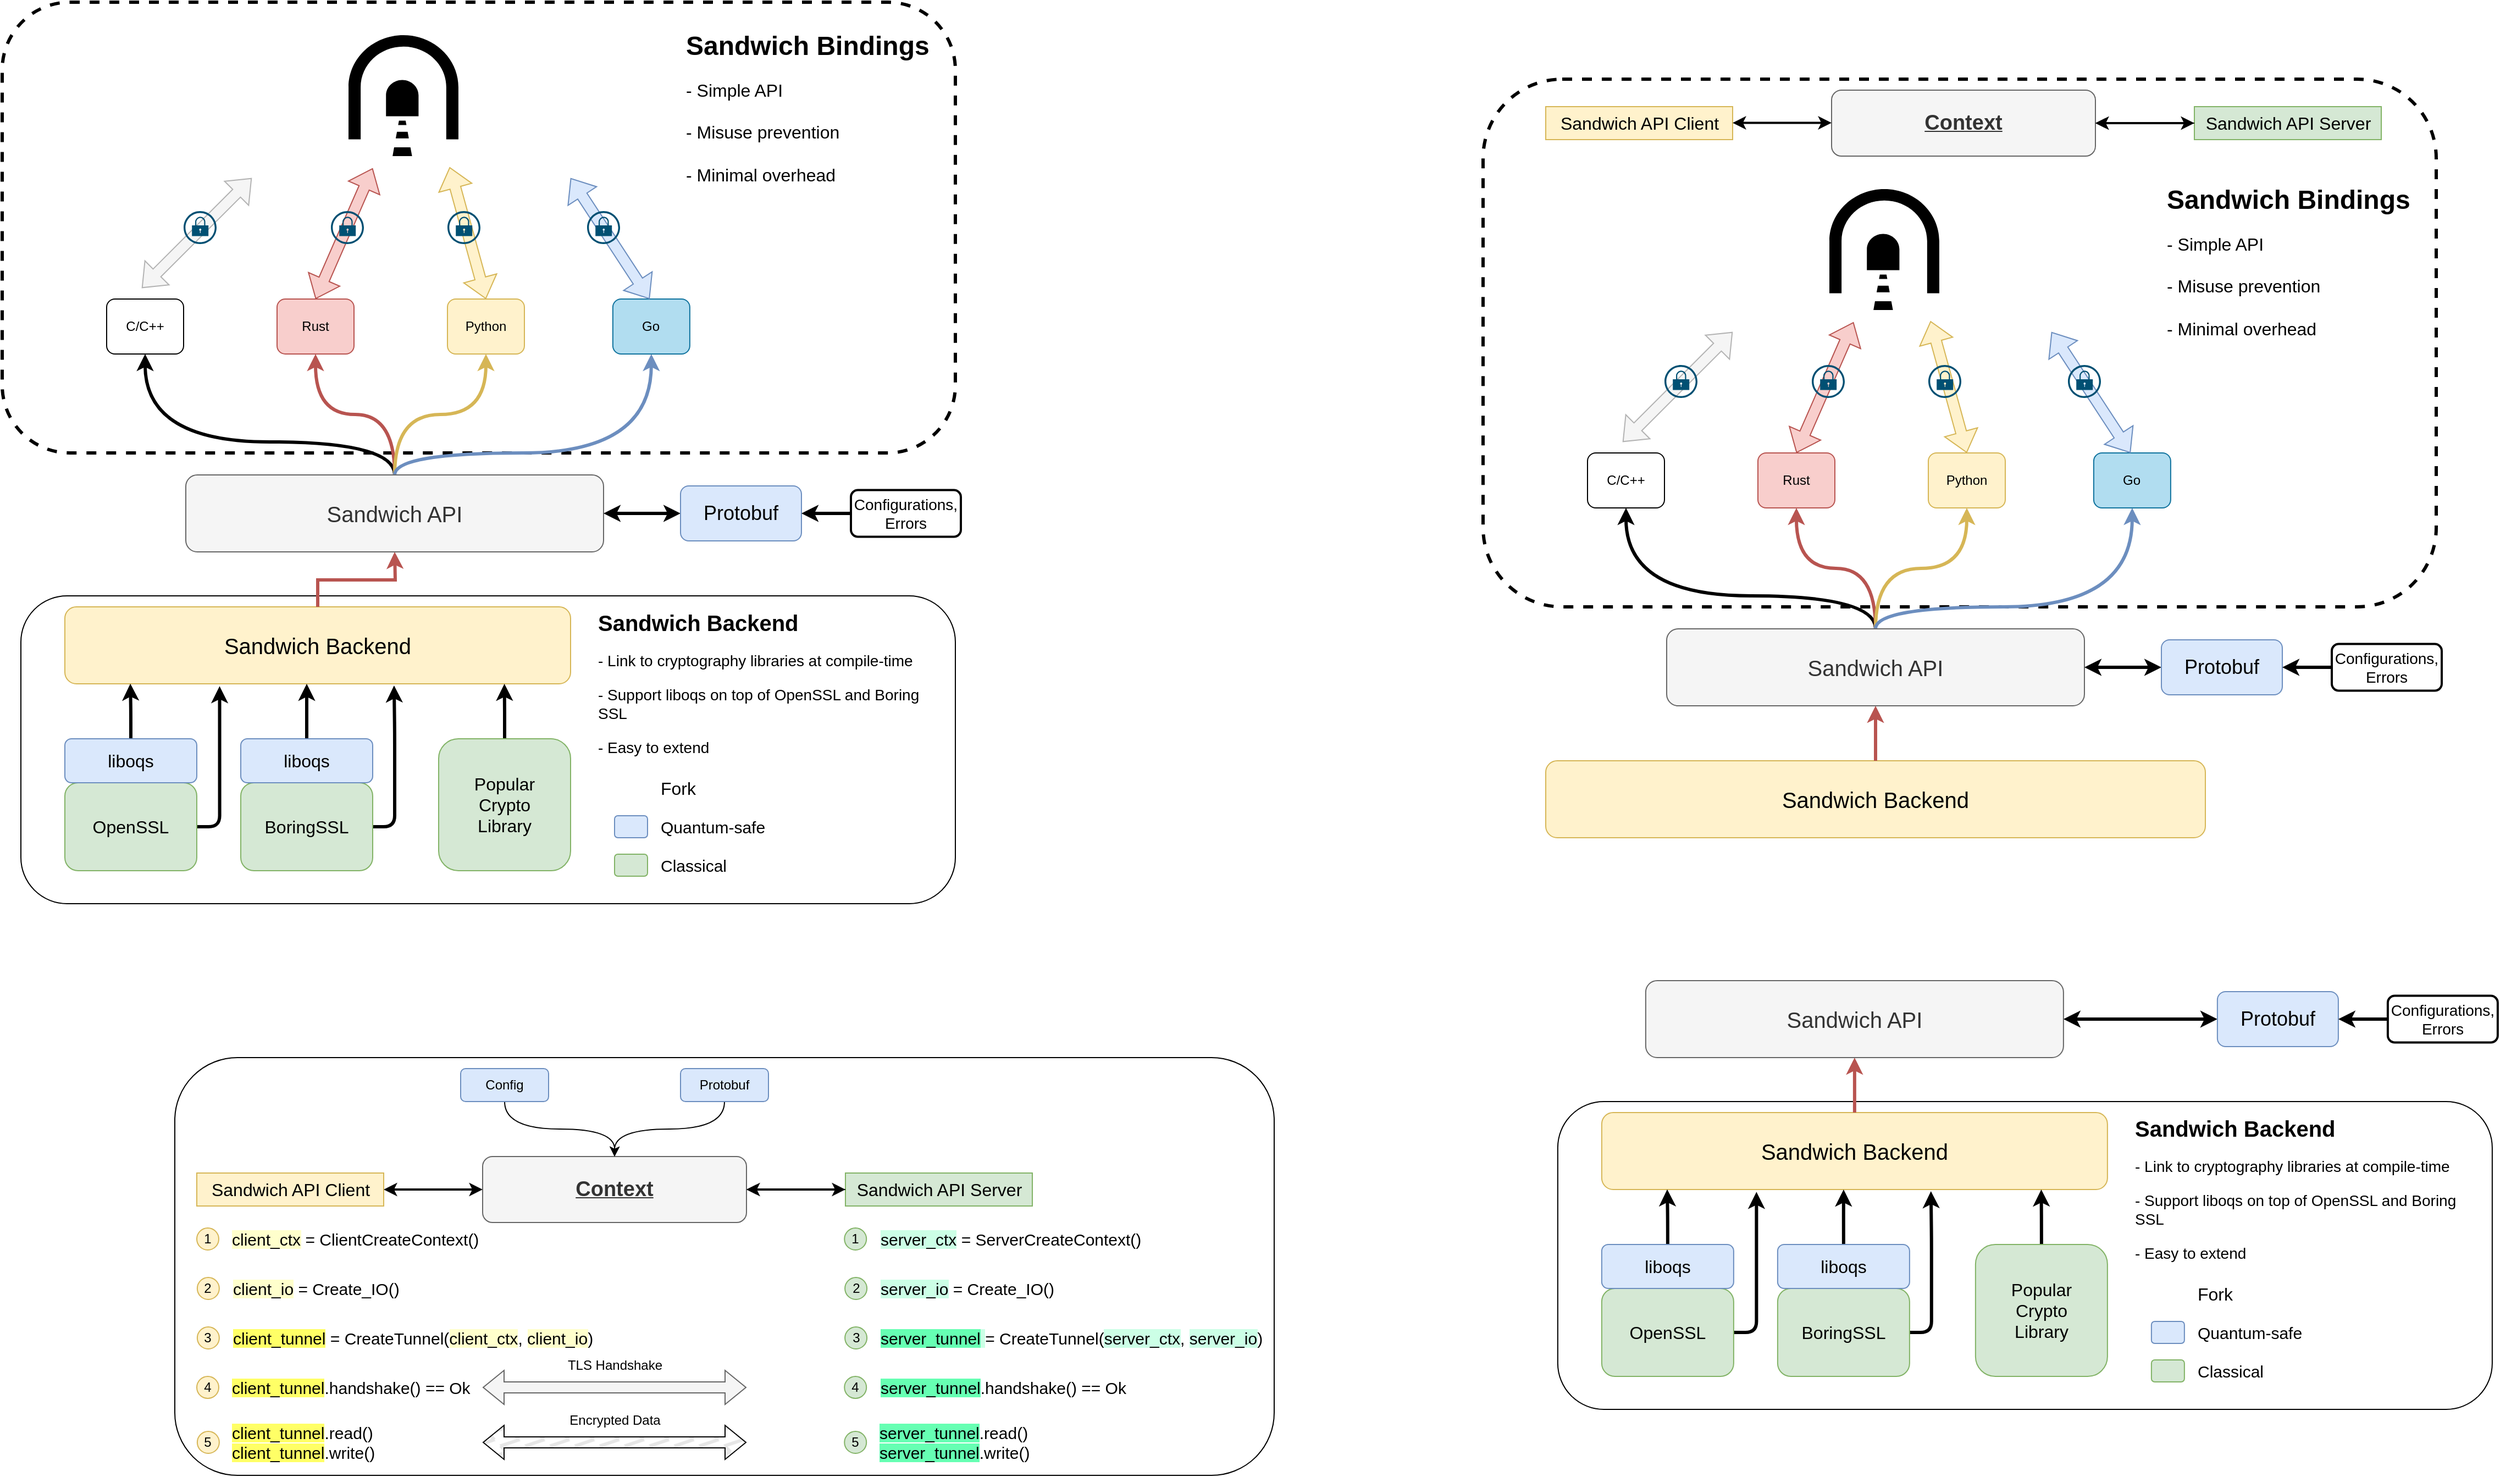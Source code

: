 <mxfile version="21.3.6" type="device">
  <diagram name="Page-1" id="n45QcRojhPRXy0iCmiYu">
    <mxGraphModel dx="4980" dy="963" grid="1" gridSize="10" guides="1" tooltips="1" connect="1" arrows="1" fold="1" page="1" pageScale="1" pageWidth="850" pageHeight="1100" math="0" shadow="0">
      <root>
        <mxCell id="0" />
        <mxCell id="1" parent="0" />
        <mxCell id="1p89FsET-06WNM746-bl-79" value="" style="rounded=1;whiteSpace=wrap;html=1;dashed=1;strokeWidth=3;" parent="1" vertex="1">
          <mxGeometry x="60" y="1340" width="867" height="410" as="geometry" />
        </mxCell>
        <mxCell id="fhtuD4kwQFTjDVVHcO_Z-43" value="" style="rounded=1;whiteSpace=wrap;html=1;" parent="1" vertex="1">
          <mxGeometry x="217" y="2300" width="1000" height="380" as="geometry" />
        </mxCell>
        <mxCell id="fhtuD4kwQFTjDVVHcO_Z-1" value="&lt;font style=&quot;font-size: 15px;&quot;&gt;&lt;font style=&quot;font-size: 15px;&quot;&gt;&lt;font style=&quot;font-size: 16px;&quot;&gt;Sandwich API Client&lt;/font&gt;&lt;/font&gt;&lt;/font&gt;" style="text;html=1;align=center;verticalAlign=middle;resizable=0;points=[];autosize=1;strokeColor=#d6b656;fillColor=#fff2cc;" parent="1" vertex="1">
          <mxGeometry x="237" y="2405" width="170" height="30" as="geometry" />
        </mxCell>
        <mxCell id="fhtuD4kwQFTjDVVHcO_Z-2" value="&lt;b&gt;&lt;font style=&quot;font-size: 13px;&quot;&gt;&lt;font style=&quot;font-size: 14px;&quot;&gt;&lt;font style=&quot;font-size: 15px;&quot;&gt;&lt;font style=&quot;font-size: 16px;&quot;&gt;&lt;font style=&quot;font-size: 17px;&quot;&gt;&lt;font style=&quot;font-size: 18px;&quot;&gt;&lt;font style=&quot;font-size: 19px;&quot;&gt;&lt;u&gt;Context&lt;/u&gt;&lt;/font&gt;&lt;/font&gt;&lt;/font&gt;&lt;/font&gt;&lt;/font&gt;&lt;/font&gt;&lt;/font&gt;&lt;/b&gt;" style="rounded=1;whiteSpace=wrap;html=1;fillColor=#f5f5f5;strokeColor=#666666;fontColor=#333333;" parent="1" vertex="1">
          <mxGeometry x="497" y="2390" width="240" height="60" as="geometry" />
        </mxCell>
        <mxCell id="fhtuD4kwQFTjDVVHcO_Z-3" value="" style="edgeStyle=orthogonalEdgeStyle;rounded=0;orthogonalLoop=1;jettySize=auto;html=1;startArrow=classic;startFill=1;strokeWidth=2;" parent="1" source="fhtuD4kwQFTjDVVHcO_Z-1" target="fhtuD4kwQFTjDVVHcO_Z-2" edge="1">
          <mxGeometry relative="1" as="geometry">
            <Array as="points">
              <mxPoint x="387" y="2420" />
              <mxPoint x="387" y="2420" />
            </Array>
          </mxGeometry>
        </mxCell>
        <mxCell id="fhtuD4kwQFTjDVVHcO_Z-4" value="&lt;font style=&quot;font-size: 15px;&quot;&gt;&lt;font style=&quot;font-size: 15px;&quot;&gt;&lt;font style=&quot;font-size: 16px;&quot;&gt;Sandwich API Server&lt;/font&gt;&lt;/font&gt;&lt;/font&gt;" style="text;html=1;align=center;verticalAlign=middle;resizable=0;points=[];autosize=1;strokeColor=#82b366;fillColor=#d5e8d4;" parent="1" vertex="1">
          <mxGeometry x="827" y="2405" width="170" height="30" as="geometry" />
        </mxCell>
        <mxCell id="fhtuD4kwQFTjDVVHcO_Z-5" value="" style="edgeStyle=orthogonalEdgeStyle;rounded=0;orthogonalLoop=1;jettySize=auto;html=1;startArrow=classic;startFill=1;strokeWidth=2;" parent="1" source="fhtuD4kwQFTjDVVHcO_Z-2" target="fhtuD4kwQFTjDVVHcO_Z-4" edge="1">
          <mxGeometry relative="1" as="geometry" />
        </mxCell>
        <mxCell id="fhtuD4kwQFTjDVVHcO_Z-6" value="" style="edgeStyle=orthogonalEdgeStyle;rounded=0;orthogonalLoop=1;jettySize=auto;html=1;" parent="1" source="fhtuD4kwQFTjDVVHcO_Z-4" target="fhtuD4kwQFTjDVVHcO_Z-2" edge="1">
          <mxGeometry relative="1" as="geometry" />
        </mxCell>
        <mxCell id="fhtuD4kwQFTjDVVHcO_Z-7" value="1" style="ellipse;whiteSpace=wrap;html=1;aspect=fixed;fillColor=#fff2cc;strokeColor=#d6b656;" parent="1" vertex="1">
          <mxGeometry x="237" y="2455" width="20" height="20" as="geometry" />
        </mxCell>
        <mxCell id="fhtuD4kwQFTjDVVHcO_Z-8" value="&lt;span style=&quot;background-color: rgb(255, 255, 204); font-size: 15px;&quot;&gt;client_ctx&lt;/span&gt; = ClientCreateContext()" style="text;html=1;align=left;verticalAlign=middle;resizable=0;points=[];autosize=1;strokeColor=none;fillColor=none;fontSize=15;" parent="1" vertex="1">
          <mxGeometry x="267.44" y="2450" width="250" height="30" as="geometry" />
        </mxCell>
        <mxCell id="fhtuD4kwQFTjDVVHcO_Z-11" value="2" style="ellipse;whiteSpace=wrap;html=1;aspect=fixed;fillColor=#fff2cc;strokeColor=#d6b656;" parent="1" vertex="1">
          <mxGeometry x="237.44" y="2500" width="20" height="20" as="geometry" />
        </mxCell>
        <mxCell id="fhtuD4kwQFTjDVVHcO_Z-12" value="&lt;span style=&quot;background-color: rgb(255, 255, 204); font-size: 15px;&quot;&gt;client_io&lt;/span&gt; = Create_IO()" style="text;html=1;align=left;verticalAlign=middle;resizable=0;points=[];autosize=1;strokeColor=none;fillColor=none;fontSize=15;" parent="1" vertex="1">
          <mxGeometry x="267.88" y="2495" width="170" height="30" as="geometry" />
        </mxCell>
        <mxCell id="fhtuD4kwQFTjDVVHcO_Z-13" value="3" style="ellipse;whiteSpace=wrap;html=1;aspect=fixed;fillColor=#fff2cc;strokeColor=#d6b656;" parent="1" vertex="1">
          <mxGeometry x="237.44" y="2545" width="20" height="20" as="geometry" />
        </mxCell>
        <mxCell id="fhtuD4kwQFTjDVVHcO_Z-14" value="&lt;span style=&quot;background-color: rgb(255, 255, 102); font-size: 15px;&quot;&gt;client_tunnel&lt;/span&gt; = CreateTunnel(&lt;span style=&quot;background-color: rgb(255, 255, 204); font-size: 15px;&quot;&gt;client_ctx&lt;/span&gt;, &lt;span style=&quot;background-color: rgb(255, 255, 204); font-size: 15px;&quot;&gt;client_io&lt;/span&gt;)" style="text;html=1;align=left;verticalAlign=middle;resizable=0;points=[];autosize=1;strokeColor=none;fillColor=none;fontSize=15;" parent="1" vertex="1">
          <mxGeometry x="267.88" y="2540" width="350" height="30" as="geometry" />
        </mxCell>
        <mxCell id="fhtuD4kwQFTjDVVHcO_Z-20" value="1" style="ellipse;whiteSpace=wrap;html=1;aspect=fixed;fillColor=#d5e8d4;strokeColor=#82b366;" parent="1" vertex="1">
          <mxGeometry x="826.12" y="2455" width="20" height="20" as="geometry" />
        </mxCell>
        <mxCell id="fhtuD4kwQFTjDVVHcO_Z-21" value="&lt;span style=&quot;background-color: rgb(204, 255, 230); font-size: 15px;&quot;&gt;server_ctx&lt;/span&gt; = ServerCreateContext()" style="text;html=1;align=left;verticalAlign=middle;resizable=0;points=[];autosize=1;strokeColor=none;fillColor=none;fontSize=15;" parent="1" vertex="1">
          <mxGeometry x="856.56" y="2450" width="260" height="30" as="geometry" />
        </mxCell>
        <mxCell id="fhtuD4kwQFTjDVVHcO_Z-22" value="2" style="ellipse;whiteSpace=wrap;html=1;aspect=fixed;fillColor=#d5e8d4;strokeColor=#82b366;" parent="1" vertex="1">
          <mxGeometry x="826.56" y="2500" width="20" height="20" as="geometry" />
        </mxCell>
        <mxCell id="fhtuD4kwQFTjDVVHcO_Z-23" value="&lt;span style=&quot;background-color: rgb(204, 255, 230); font-size: 15px;&quot;&gt;server_io&lt;/span&gt; = Create_IO()" style="text;html=1;align=left;verticalAlign=middle;resizable=0;points=[];autosize=1;strokeColor=none;fillColor=none;fontSize=15;" parent="1" vertex="1">
          <mxGeometry x="857" y="2495" width="180" height="30" as="geometry" />
        </mxCell>
        <mxCell id="fhtuD4kwQFTjDVVHcO_Z-24" value="3" style="ellipse;whiteSpace=wrap;html=1;aspect=fixed;fillColor=#d5e8d4;strokeColor=#82b366;" parent="1" vertex="1">
          <mxGeometry x="826.56" y="2545" width="20" height="20" as="geometry" />
        </mxCell>
        <mxCell id="fhtuD4kwQFTjDVVHcO_Z-25" value="&lt;span style=&quot;background-color: rgb(204, 255, 230); font-size: 15px;&quot;&gt;&lt;span style=&quot;background-color: rgb(102, 255, 179); font-size: 15px;&quot;&gt;server_tunnel&lt;/span&gt; &lt;/span&gt;= CreateTunnel(&lt;span style=&quot;background-color: rgb(204, 255, 230); font-size: 15px;&quot;&gt;server_ctx&lt;/span&gt;, &lt;span style=&quot;background-color: rgb(204, 255, 230); font-size: 15px;&quot;&gt;server_io&lt;/span&gt;)" style="text;html=1;align=left;verticalAlign=middle;resizable=0;points=[];autosize=1;strokeColor=none;fillColor=none;fontSize=15;" parent="1" vertex="1">
          <mxGeometry x="857" y="2540" width="370" height="30" as="geometry" />
        </mxCell>
        <mxCell id="fhtuD4kwQFTjDVVHcO_Z-26" value="" style="shape=flexArrow;endArrow=classic;startArrow=classic;html=1;rounded=0;fillColor=#f5f5f5;strokeColor=#666666;" parent="1" edge="1">
          <mxGeometry width="100" height="100" relative="1" as="geometry">
            <mxPoint x="497" y="2600" as="sourcePoint" />
            <mxPoint x="737" y="2600" as="targetPoint" />
          </mxGeometry>
        </mxCell>
        <mxCell id="fhtuD4kwQFTjDVVHcO_Z-27" value="TLS Handshake" style="text;html=1;align=center;verticalAlign=middle;resizable=0;points=[];autosize=1;strokeColor=none;fillColor=none;" parent="1" vertex="1">
          <mxGeometry x="562" y="2565" width="110" height="30" as="geometry" />
        </mxCell>
        <mxCell id="fhtuD4kwQFTjDVVHcO_Z-28" value="4" style="ellipse;whiteSpace=wrap;html=1;aspect=fixed;fillColor=#fff2cc;strokeColor=#d6b656;" parent="1" vertex="1">
          <mxGeometry x="237" y="2590" width="20" height="20" as="geometry" />
        </mxCell>
        <mxCell id="fhtuD4kwQFTjDVVHcO_Z-29" value="&lt;span style=&quot;background-color: rgb(255, 255, 102); font-size: 15px;&quot;&gt;client_tunnel&lt;/span&gt;.handshake() == Ok" style="text;html=1;align=left;verticalAlign=middle;resizable=0;points=[];autosize=1;strokeColor=none;fillColor=none;fontSize=15;" parent="1" vertex="1">
          <mxGeometry x="267.44" y="2585" width="240" height="30" as="geometry" />
        </mxCell>
        <mxCell id="fhtuD4kwQFTjDVVHcO_Z-30" value="4" style="ellipse;whiteSpace=wrap;html=1;aspect=fixed;fillColor=#d5e8d4;strokeColor=#82b366;" parent="1" vertex="1">
          <mxGeometry x="826.12" y="2590" width="20" height="20" as="geometry" />
        </mxCell>
        <mxCell id="fhtuD4kwQFTjDVVHcO_Z-31" value="&lt;span style=&quot;background-color: rgb(102, 255, 179); font-size: 15px;&quot;&gt;server_tunnel&lt;/span&gt;.handshake() == Ok" style="text;html=1;align=left;verticalAlign=middle;resizable=0;points=[];autosize=1;strokeColor=none;fillColor=none;fontSize=15;" parent="1" vertex="1">
          <mxGeometry x="856.56" y="2585" width="250" height="30" as="geometry" />
        </mxCell>
        <mxCell id="fhtuD4kwQFTjDVVHcO_Z-32" value="" style="shape=flexArrow;endArrow=classic;startArrow=classic;html=1;rounded=0;fillColor=#E6E6E6;fillStyle=zigzag-line;" parent="1" edge="1">
          <mxGeometry width="100" height="100" relative="1" as="geometry">
            <mxPoint x="497" y="2650" as="sourcePoint" />
            <mxPoint x="737" y="2650" as="targetPoint" />
          </mxGeometry>
        </mxCell>
        <mxCell id="fhtuD4kwQFTjDVVHcO_Z-33" value="Encrypted Data" style="text;html=1;align=center;verticalAlign=middle;resizable=0;points=[];autosize=1;strokeColor=none;fillColor=none;" parent="1" vertex="1">
          <mxGeometry x="562" y="2615" width="110" height="30" as="geometry" />
        </mxCell>
        <mxCell id="fhtuD4kwQFTjDVVHcO_Z-34" value="5" style="ellipse;whiteSpace=wrap;html=1;aspect=fixed;fillColor=#fff2cc;strokeColor=#d6b656;" parent="1" vertex="1">
          <mxGeometry x="237.44" y="2640" width="20" height="20" as="geometry" />
        </mxCell>
        <mxCell id="fhtuD4kwQFTjDVVHcO_Z-36" value="&lt;div style=&quot;font-size: 15px;&quot;&gt;&lt;span style=&quot;background-color: rgb(255, 255, 102); font-size: 15px;&quot;&gt;client_tunnel&lt;/span&gt;.read()&lt;/div&gt;&lt;div style=&quot;font-size: 15px;&quot;&gt;&lt;span style=&quot;background-color: rgb(255, 255, 102); font-size: 15px;&quot;&gt;client_tunnel&lt;/span&gt;.write()&lt;br style=&quot;font-size: 15px;&quot;&gt;&lt;/div&gt;" style="text;html=1;align=left;verticalAlign=middle;resizable=0;points=[];autosize=1;strokeColor=none;fillColor=none;fontSize=15;" parent="1" vertex="1">
          <mxGeometry x="267.44" y="2625" width="150" height="50" as="geometry" />
        </mxCell>
        <mxCell id="fhtuD4kwQFTjDVVHcO_Z-37" value="5" style="ellipse;whiteSpace=wrap;html=1;aspect=fixed;fillColor=#d5e8d4;strokeColor=#82b366;" parent="1" vertex="1">
          <mxGeometry x="826.12" y="2640" width="20" height="20" as="geometry" />
        </mxCell>
        <mxCell id="fhtuD4kwQFTjDVVHcO_Z-38" value="&lt;div style=&quot;font-size: 15px;&quot;&gt;&lt;span style=&quot;background-color: rgb(102, 255, 179); font-size: 15px;&quot;&gt;server_tunnel&lt;/span&gt;.read()&lt;/div&gt;&lt;div style=&quot;font-size: 15px;&quot;&gt;&lt;span style=&quot;background-color: rgb(102, 255, 179); font-size: 15px;&quot;&gt;server_tunnel&lt;/span&gt;.write()&lt;br style=&quot;font-size: 15px;&quot;&gt;&lt;/div&gt;" style="text;html=1;align=left;verticalAlign=middle;resizable=0;points=[];autosize=1;strokeColor=none;fillColor=none;fontSize=15;" parent="1" vertex="1">
          <mxGeometry x="856.12" y="2625" width="160" height="50" as="geometry" />
        </mxCell>
        <mxCell id="fhtuD4kwQFTjDVVHcO_Z-40" style="edgeStyle=orthogonalEdgeStyle;rounded=0;orthogonalLoop=1;jettySize=auto;html=1;exitX=0.5;exitY=1;exitDx=0;exitDy=0;entryX=0.5;entryY=0;entryDx=0;entryDy=0;curved=1;" parent="1" source="fhtuD4kwQFTjDVVHcO_Z-39" target="fhtuD4kwQFTjDVVHcO_Z-2" edge="1">
          <mxGeometry relative="1" as="geometry" />
        </mxCell>
        <mxCell id="fhtuD4kwQFTjDVVHcO_Z-39" value="Protobuf" style="rounded=1;whiteSpace=wrap;html=1;fillColor=#dae8fc;strokeColor=#6c8ebf;" parent="1" vertex="1">
          <mxGeometry x="677" y="2310" width="80" height="30" as="geometry" />
        </mxCell>
        <mxCell id="fhtuD4kwQFTjDVVHcO_Z-42" style="edgeStyle=orthogonalEdgeStyle;rounded=0;orthogonalLoop=1;jettySize=auto;html=1;exitX=0.5;exitY=1;exitDx=0;exitDy=0;curved=1;" parent="1" source="fhtuD4kwQFTjDVVHcO_Z-41" edge="1">
          <mxGeometry relative="1" as="geometry">
            <mxPoint x="617" y="2390" as="targetPoint" />
          </mxGeometry>
        </mxCell>
        <mxCell id="fhtuD4kwQFTjDVVHcO_Z-41" value="Config" style="rounded=1;whiteSpace=wrap;html=1;fillColor=#dae8fc;strokeColor=#6c8ebf;" parent="1" vertex="1">
          <mxGeometry x="477" y="2310" width="80" height="30" as="geometry" />
        </mxCell>
        <mxCell id="1p89FsET-06WNM746-bl-10" value="" style="rounded=1;whiteSpace=wrap;html=1;" parent="1" vertex="1">
          <mxGeometry x="77" y="1880" width="850" height="280" as="geometry" />
        </mxCell>
        <mxCell id="1p89FsET-06WNM746-bl-11" value="&lt;font style=&quot;font-size: 20px;&quot;&gt;Sandwich Backend&lt;br&gt;&lt;/font&gt;" style="rounded=1;whiteSpace=wrap;html=1;fillColor=#fff2cc;strokeColor=#d6b656;" parent="1" vertex="1">
          <mxGeometry x="117" y="1890" width="460" height="70" as="geometry" />
        </mxCell>
        <mxCell id="1p89FsET-06WNM746-bl-12" style="edgeStyle=orthogonalEdgeStyle;rounded=1;orthogonalLoop=1;jettySize=auto;html=1;exitX=1;exitY=0.5;exitDx=0;exitDy=0;entryX=0.306;entryY=1.031;entryDx=0;entryDy=0;entryPerimeter=0;strokeWidth=3;endArrow=classic;endFill=1;" parent="1" source="1p89FsET-06WNM746-bl-13" target="1p89FsET-06WNM746-bl-11" edge="1">
          <mxGeometry relative="1" as="geometry">
            <mxPoint x="257" y="1980" as="targetPoint" />
          </mxGeometry>
        </mxCell>
        <mxCell id="1p89FsET-06WNM746-bl-13" value="&lt;font style=&quot;font-size: 16px;&quot;&gt;&lt;font style=&quot;font-size: 16px;&quot;&gt;OpenSSL&lt;/font&gt;&lt;/font&gt;" style="rounded=1;whiteSpace=wrap;html=1;fillColor=#d5e8d4;strokeColor=#82b366;" parent="1" vertex="1">
          <mxGeometry x="117" y="2050" width="120" height="80" as="geometry" />
        </mxCell>
        <mxCell id="1p89FsET-06WNM746-bl-14" style="edgeStyle=orthogonalEdgeStyle;rounded=1;orthogonalLoop=1;jettySize=auto;html=1;exitX=1;exitY=0.5;exitDx=0;exitDy=0;entryX=0.651;entryY=1.022;entryDx=0;entryDy=0;strokeWidth=3;entryPerimeter=0;" parent="1" source="1p89FsET-06WNM746-bl-15" target="1p89FsET-06WNM746-bl-11" edge="1">
          <mxGeometry relative="1" as="geometry" />
        </mxCell>
        <mxCell id="1p89FsET-06WNM746-bl-15" value="&lt;font style=&quot;font-size: 16px;&quot;&gt;&lt;font style=&quot;font-size: 16px;&quot;&gt;BoringSSL&lt;/font&gt;&lt;/font&gt;" style="rounded=1;whiteSpace=wrap;html=1;fillColor=#d5e8d4;strokeColor=#82b366;" parent="1" vertex="1">
          <mxGeometry x="277" y="2050" width="120" height="80" as="geometry" />
        </mxCell>
        <mxCell id="1p89FsET-06WNM746-bl-16" style="edgeStyle=orthogonalEdgeStyle;rounded=1;orthogonalLoop=1;jettySize=auto;html=1;exitX=0.5;exitY=0;exitDx=0;exitDy=0;entryX=0.851;entryY=0.998;entryDx=0;entryDy=0;entryPerimeter=0;strokeWidth=3;" parent="1" source="1p89FsET-06WNM746-bl-17" target="1p89FsET-06WNM746-bl-29" edge="1">
          <mxGeometry relative="1" as="geometry" />
        </mxCell>
        <mxCell id="1p89FsET-06WNM746-bl-17" value="&lt;font style=&quot;font-size: 16px;&quot;&gt;&lt;font style=&quot;font-size: 16px;&quot;&gt;liboqs&lt;/font&gt;&lt;/font&gt;" style="rounded=1;whiteSpace=wrap;html=1;fillColor=#dae8fc;strokeColor=#6c8ebf;" parent="1" vertex="1">
          <mxGeometry x="117" y="2010" width="120" height="40" as="geometry" />
        </mxCell>
        <mxCell id="1p89FsET-06WNM746-bl-18" style="edgeStyle=orthogonalEdgeStyle;rounded=0;orthogonalLoop=1;jettySize=auto;html=1;exitX=0.5;exitY=0;exitDx=0;exitDy=0;strokeWidth=3;" parent="1" source="1p89FsET-06WNM746-bl-19" edge="1">
          <mxGeometry relative="1" as="geometry">
            <mxPoint x="337" y="1960" as="targetPoint" />
          </mxGeometry>
        </mxCell>
        <mxCell id="1p89FsET-06WNM746-bl-19" value="&lt;font style=&quot;font-size: 16px;&quot;&gt;&lt;font style=&quot;font-size: 16px;&quot;&gt;liboqs&lt;/font&gt;&lt;/font&gt;" style="rounded=1;whiteSpace=wrap;html=1;fillColor=#dae8fc;strokeColor=#6c8ebf;" parent="1" vertex="1">
          <mxGeometry x="277" y="2010" width="120" height="40" as="geometry" />
        </mxCell>
        <mxCell id="1p89FsET-06WNM746-bl-23" style="edgeStyle=orthogonalEdgeStyle;rounded=0;orthogonalLoop=1;jettySize=auto;html=1;exitX=0.5;exitY=0;exitDx=0;exitDy=0;entryX=0.633;entryY=1;entryDx=0;entryDy=0;entryPerimeter=0;strokeWidth=3;" parent="1" source="1p89FsET-06WNM746-bl-24" edge="1">
          <mxGeometry relative="1" as="geometry">
            <mxPoint x="516.8" y="1960" as="targetPoint" />
          </mxGeometry>
        </mxCell>
        <mxCell id="1p89FsET-06WNM746-bl-24" value="&lt;div style=&quot;font-size: 16px;&quot;&gt;&lt;font style=&quot;font-size: 16px;&quot;&gt;Popular&lt;br&gt;&lt;/font&gt;&lt;/div&gt;&lt;div style=&quot;font-size: 16px;&quot;&gt;&lt;font style=&quot;font-size: 16px;&quot;&gt;Crypto&lt;/font&gt;&lt;/div&gt;&lt;div style=&quot;font-size: 16px;&quot;&gt;&lt;font style=&quot;font-size: 16px;&quot;&gt;&lt;font style=&quot;font-size: 16px;&quot;&gt;Library&lt;/font&gt;&lt;br&gt;&lt;/font&gt;&lt;/div&gt;" style="rounded=1;whiteSpace=wrap;html=1;fillColor=#d5e8d4;strokeColor=#82b366;" parent="1" vertex="1">
          <mxGeometry x="457" y="2010" width="120" height="120" as="geometry" />
        </mxCell>
        <mxCell id="1p89FsET-06WNM746-bl-25" value="" style="shape=image;html=1;verticalAlign=top;verticalLabelPosition=bottom;labelBackgroundColor=#ffffff;imageAspect=0;aspect=fixed;image=https://cdn4.iconfinder.com/data/icons/basic-user-interface-2/512/User_Interface-32-128.png" parent="1" vertex="1">
          <mxGeometry x="155" y="2030" width="44" height="44" as="geometry" />
        </mxCell>
        <mxCell id="1p89FsET-06WNM746-bl-26" value="" style="shape=image;html=1;verticalAlign=top;verticalLabelPosition=bottom;labelBackgroundColor=#ffffff;imageAspect=0;aspect=fixed;image=https://cdn4.iconfinder.com/data/icons/basic-user-interface-2/512/User_Interface-32-128.png" parent="1" vertex="1">
          <mxGeometry x="315" y="2030" width="44" height="44" as="geometry" />
        </mxCell>
        <mxCell id="1p89FsET-06WNM746-bl-29" value="" style="shape=image;verticalLabelPosition=bottom;labelBackgroundColor=default;verticalAlign=top;aspect=fixed;imageAspect=0;image=https://www.rust-lang.org/static/images/rust-logo-blk.svg;" parent="1" vertex="1">
          <mxGeometry x="117" y="1890" width="70" height="70" as="geometry" />
        </mxCell>
        <mxCell id="1p89FsET-06WNM746-bl-30" style="edgeStyle=orthogonalEdgeStyle;rounded=0;orthogonalLoop=1;jettySize=auto;html=1;exitX=0.5;exitY=0;exitDx=0;exitDy=0;entryX=0.5;entryY=1;entryDx=0;entryDy=0;strokeWidth=3;fillColor=#f8cecc;strokeColor=#b85450;" parent="1" source="1p89FsET-06WNM746-bl-11" edge="1">
          <mxGeometry relative="1" as="geometry">
            <mxPoint x="417" y="1840" as="targetPoint" />
          </mxGeometry>
        </mxCell>
        <mxCell id="1p89FsET-06WNM746-bl-32" value="" style="group" parent="1" connectable="0" vertex="1">
          <mxGeometry x="617" y="2040" width="100" height="30" as="geometry" />
        </mxCell>
        <mxCell id="1p89FsET-06WNM746-bl-33" value="" style="shape=image;html=1;verticalAlign=top;verticalLabelPosition=bottom;labelBackgroundColor=#ffffff;imageAspect=0;aspect=fixed;image=https://cdn1.iconfinder.com/data/icons/100-basic-for-user-interface/32/26-clip-128.png" parent="1p89FsET-06WNM746-bl-32" vertex="1">
          <mxGeometry width="30" height="30" as="geometry" />
        </mxCell>
        <mxCell id="1p89FsET-06WNM746-bl-34" value="&lt;font style=&quot;font-size: 13px;&quot;&gt;&lt;font style=&quot;font-size: 14px;&quot;&gt;&lt;font style=&quot;font-size: 15px;&quot;&gt;&lt;font style=&quot;font-size: 16px;&quot;&gt;Fork&lt;/font&gt;&lt;/font&gt;&lt;/font&gt;&lt;/font&gt;" style="text;html=1;align=left;verticalAlign=middle;resizable=0;points=[];autosize=1;strokeColor=none;fillColor=none;" parent="1p89FsET-06WNM746-bl-32" vertex="1">
          <mxGeometry x="40" width="60" height="30" as="geometry" />
        </mxCell>
        <mxCell id="1p89FsET-06WNM746-bl-35" value="" style="group" parent="1" connectable="0" vertex="1">
          <mxGeometry x="617" y="2075" width="160" height="30" as="geometry" />
        </mxCell>
        <mxCell id="1p89FsET-06WNM746-bl-36" value="" style="rounded=1;whiteSpace=wrap;html=1;fillColor=#dae8fc;strokeColor=#6c8ebf;" parent="1p89FsET-06WNM746-bl-35" vertex="1">
          <mxGeometry y="5" width="30" height="20" as="geometry" />
        </mxCell>
        <mxCell id="1p89FsET-06WNM746-bl-37" value="Quantum-safe" style="text;html=1;align=left;verticalAlign=middle;resizable=0;points=[];autosize=1;strokeColor=none;fillColor=none;fontSize=15;" parent="1p89FsET-06WNM746-bl-35" vertex="1">
          <mxGeometry x="40" width="120" height="30" as="geometry" />
        </mxCell>
        <mxCell id="1p89FsET-06WNM746-bl-38" value="" style="group" parent="1" connectable="0" vertex="1">
          <mxGeometry x="617" y="2110" width="120" height="30" as="geometry" />
        </mxCell>
        <mxCell id="1p89FsET-06WNM746-bl-39" value="" style="rounded=1;whiteSpace=wrap;html=1;fillColor=#d5e8d4;strokeColor=#82b366;" parent="1p89FsET-06WNM746-bl-38" vertex="1">
          <mxGeometry y="5" width="30" height="20" as="geometry" />
        </mxCell>
        <mxCell id="1p89FsET-06WNM746-bl-40" value="Classical" style="text;html=1;align=left;verticalAlign=middle;resizable=0;points=[];autosize=1;strokeColor=none;fillColor=none;fontSize=15;" parent="1p89FsET-06WNM746-bl-38" vertex="1">
          <mxGeometry x="40" width="80" height="30" as="geometry" />
        </mxCell>
        <mxCell id="1p89FsET-06WNM746-bl-46" style="edgeStyle=orthogonalEdgeStyle;rounded=0;orthogonalLoop=1;jettySize=auto;html=1;exitX=0.5;exitY=0;exitDx=0;exitDy=0;entryX=0.5;entryY=1;entryDx=0;entryDy=0;curved=1;strokeWidth=3;" parent="1" source="1p89FsET-06WNM746-bl-41" target="1p89FsET-06WNM746-bl-45" edge="1">
          <mxGeometry relative="1" as="geometry">
            <Array as="points">
              <mxPoint x="417" y="1740" />
              <mxPoint x="190" y="1740" />
            </Array>
          </mxGeometry>
        </mxCell>
        <mxCell id="1p89FsET-06WNM746-bl-47" style="edgeStyle=orthogonalEdgeStyle;rounded=0;orthogonalLoop=1;jettySize=auto;html=1;exitX=0.5;exitY=0;exitDx=0;exitDy=0;curved=1;strokeWidth=3;fillColor=#f8cecc;strokeColor=#b85450;" parent="1" source="1p89FsET-06WNM746-bl-41" target="1p89FsET-06WNM746-bl-44" edge="1">
          <mxGeometry relative="1" as="geometry" />
        </mxCell>
        <mxCell id="1p89FsET-06WNM746-bl-48" style="edgeStyle=orthogonalEdgeStyle;rounded=0;orthogonalLoop=1;jettySize=auto;html=1;exitX=0.5;exitY=0;exitDx=0;exitDy=0;curved=1;strokeWidth=3;fillColor=#fff2cc;strokeColor=#d6b656;" parent="1" source="1p89FsET-06WNM746-bl-41" target="1p89FsET-06WNM746-bl-43" edge="1">
          <mxGeometry relative="1" as="geometry" />
        </mxCell>
        <mxCell id="1p89FsET-06WNM746-bl-49" style="edgeStyle=orthogonalEdgeStyle;rounded=0;orthogonalLoop=1;jettySize=auto;html=1;exitX=0.5;exitY=0;exitDx=0;exitDy=0;entryX=0.5;entryY=1;entryDx=0;entryDy=0;curved=1;strokeWidth=3;fillColor=#dae8fc;strokeColor=#6c8ebf;" parent="1" source="1p89FsET-06WNM746-bl-41" target="1p89FsET-06WNM746-bl-42" edge="1">
          <mxGeometry relative="1" as="geometry">
            <Array as="points">
              <mxPoint x="417" y="1750" />
              <mxPoint x="650" y="1750" />
            </Array>
          </mxGeometry>
        </mxCell>
        <mxCell id="1p89FsET-06WNM746-bl-41" value="&lt;font style=&quot;font-size: 20px;&quot;&gt;Sandwich API &lt;br&gt;&lt;/font&gt;" style="rounded=1;whiteSpace=wrap;html=1;fillColor=#f5f5f5;strokeColor=#666666;fontColor=#333333;" parent="1" vertex="1">
          <mxGeometry x="227" y="1770" width="380" height="70" as="geometry" />
        </mxCell>
        <mxCell id="1p89FsET-06WNM746-bl-42" value="Go" style="rounded=1;whiteSpace=wrap;html=1;fillColor=#b1ddf0;strokeColor=#10739e;" parent="1" vertex="1">
          <mxGeometry x="615.44" y="1610" width="70" height="50" as="geometry" />
        </mxCell>
        <mxCell id="1p89FsET-06WNM746-bl-43" value="Python" style="rounded=1;whiteSpace=wrap;html=1;fillColor=#fff2cc;strokeColor=#d6b656;" parent="1" vertex="1">
          <mxGeometry x="465" y="1610" width="70" height="50" as="geometry" />
        </mxCell>
        <mxCell id="1p89FsET-06WNM746-bl-44" value="Rust" style="rounded=1;whiteSpace=wrap;html=1;fillColor=#f8cecc;strokeColor=#b85450;" parent="1" vertex="1">
          <mxGeometry x="310" y="1610" width="70" height="50" as="geometry" />
        </mxCell>
        <mxCell id="1p89FsET-06WNM746-bl-45" value="C/C++" style="rounded=1;whiteSpace=wrap;html=1;" parent="1" vertex="1">
          <mxGeometry x="155" y="1610" width="70" height="50" as="geometry" />
        </mxCell>
        <mxCell id="1p89FsET-06WNM746-bl-52" style="edgeStyle=orthogonalEdgeStyle;rounded=0;orthogonalLoop=1;jettySize=auto;html=1;exitX=0;exitY=0.5;exitDx=0;exitDy=0;strokeWidth=3;endArrow=classic;endFill=1;startArrow=classic;startFill=1;" parent="1" source="1p89FsET-06WNM746-bl-51" target="1p89FsET-06WNM746-bl-41" edge="1">
          <mxGeometry relative="1" as="geometry" />
        </mxCell>
        <mxCell id="1p89FsET-06WNM746-bl-51" value="&lt;font style=&quot;font-size: 18px;&quot;&gt;Protobuf&lt;/font&gt;" style="rounded=1;whiteSpace=wrap;html=1;fillColor=#dae8fc;strokeColor=#6c8ebf;" parent="1" vertex="1">
          <mxGeometry x="677" y="1780" width="110" height="50" as="geometry" />
        </mxCell>
        <mxCell id="1p89FsET-06WNM746-bl-53" value="" style="shape=image;verticalLabelPosition=bottom;labelBackgroundColor=default;verticalAlign=top;aspect=fixed;imageAspect=0;image=https://www.rust-lang.org/static/images/rust-logo-blk.svg;" parent="1" vertex="1">
          <mxGeometry x="359" y="1600" width="70" height="70" as="geometry" />
        </mxCell>
        <mxCell id="1p89FsET-06WNM746-bl-54" value="" style="shape=image;verticalLabelPosition=bottom;labelBackgroundColor=default;verticalAlign=top;aspect=fixed;imageAspect=0;image=https://s3.dualstack.us-east-2.amazonaws.com/pythondotorg-assets/media/community/logos/python-logo-only.png;" parent="1" vertex="1">
          <mxGeometry x="519" y="1591" width="40.44" height="49" as="geometry" />
        </mxCell>
        <mxCell id="1p89FsET-06WNM746-bl-55" value="" style="shape=image;verticalLabelPosition=bottom;labelBackgroundColor=default;verticalAlign=top;aspect=fixed;imageAspect=0;image=https://raw.githubusercontent.com/egonelbre/gophers/63b1f5a9f334f9e23735c6e09ac003479ffe5df5/vector/projects/network.svg;" parent="1" vertex="1">
          <mxGeometry x="667" y="1591" width="53.33" height="48" as="geometry" />
        </mxCell>
        <mxCell id="1p89FsET-06WNM746-bl-56" value="" style="shape=mxgraph.signs.travel.tunnel;html=1;pointerEvents=1;fillColor=#000000;strokeColor=none;verticalLabelPosition=bottom;verticalAlign=top;align=center;" parent="1" vertex="1">
          <mxGeometry x="375" y="1370" width="100" height="110" as="geometry" />
        </mxCell>
        <mxCell id="1p89FsET-06WNM746-bl-61" value="" style="shape=flexArrow;endArrow=classic;startArrow=classic;html=1;rounded=0;fillColor=#f5f5f5;strokeColor=#B3B3B3;" parent="1" edge="1">
          <mxGeometry width="100" height="100" relative="1" as="geometry">
            <mxPoint x="187" y="1600" as="sourcePoint" />
            <mxPoint x="287" y="1500" as="targetPoint" />
          </mxGeometry>
        </mxCell>
        <mxCell id="1p89FsET-06WNM746-bl-62" value="" style="shape=flexArrow;endArrow=classic;startArrow=classic;html=1;rounded=0;fillColor=#f8cecc;strokeColor=#b85450;exitX=0.5;exitY=0;exitDx=0;exitDy=0;" parent="1" source="1p89FsET-06WNM746-bl-44" edge="1">
          <mxGeometry width="100" height="100" relative="1" as="geometry">
            <mxPoint x="345" y="1600" as="sourcePoint" />
            <mxPoint x="397" y="1491" as="targetPoint" />
          </mxGeometry>
        </mxCell>
        <mxCell id="1p89FsET-06WNM746-bl-63" value="" style="shape=flexArrow;endArrow=classic;startArrow=classic;html=1;rounded=0;fillColor=#fff2cc;strokeColor=#d6b656;exitX=0.5;exitY=0;exitDx=0;exitDy=0;" parent="1" source="1p89FsET-06WNM746-bl-43" edge="1">
          <mxGeometry width="100" height="100" relative="1" as="geometry">
            <mxPoint x="447" y="1610" as="sourcePoint" />
            <mxPoint x="467" y="1490" as="targetPoint" />
          </mxGeometry>
        </mxCell>
        <mxCell id="1p89FsET-06WNM746-bl-64" value="" style="shape=flexArrow;endArrow=classic;startArrow=classic;html=1;rounded=0;fillColor=#dae8fc;strokeColor=#6c8ebf;exitX=0.5;exitY=0;exitDx=0;exitDy=0;" parent="1" edge="1">
          <mxGeometry width="100" height="100" relative="1" as="geometry">
            <mxPoint x="648.88" y="1610" as="sourcePoint" />
            <mxPoint x="577" y="1500" as="targetPoint" />
          </mxGeometry>
        </mxCell>
        <mxCell id="1p89FsET-06WNM746-bl-67" value="" style="sketch=0;points=[[0.5,0,0],[1,0.5,0],[0.5,1,0],[0,0.5,0],[0.145,0.145,0],[0.856,0.145,0],[0.855,0.856,0],[0.145,0.855,0]];verticalLabelPosition=bottom;html=1;verticalAlign=top;aspect=fixed;align=center;pointerEvents=1;shape=mxgraph.cisco19.lock;fillColor=#005073;strokeColor=none;" parent="1" vertex="1">
          <mxGeometry x="225" y="1530" width="30" height="30" as="geometry" />
        </mxCell>
        <mxCell id="1p89FsET-06WNM746-bl-68" value="" style="sketch=0;points=[[0.5,0,0],[1,0.5,0],[0.5,1,0],[0,0.5,0],[0.145,0.145,0],[0.856,0.145,0],[0.855,0.856,0],[0.145,0.855,0]];verticalLabelPosition=bottom;html=1;verticalAlign=top;aspect=fixed;align=center;pointerEvents=1;shape=mxgraph.cisco19.lock;fillColor=#005073;strokeColor=none;" parent="1" vertex="1">
          <mxGeometry x="359" y="1530" width="30" height="30" as="geometry" />
        </mxCell>
        <mxCell id="1p89FsET-06WNM746-bl-69" value="" style="sketch=0;points=[[0.5,0,0],[1,0.5,0],[0.5,1,0],[0,0.5,0],[0.145,0.145,0],[0.856,0.145,0],[0.855,0.856,0],[0.145,0.855,0]];verticalLabelPosition=bottom;html=1;verticalAlign=top;aspect=fixed;align=center;pointerEvents=1;shape=mxgraph.cisco19.lock;fillColor=#005073;strokeColor=none;" parent="1" vertex="1">
          <mxGeometry x="465" y="1530" width="30" height="30" as="geometry" />
        </mxCell>
        <mxCell id="1p89FsET-06WNM746-bl-71" value="" style="sketch=0;points=[[0.5,0,0],[1,0.5,0],[0.5,1,0],[0,0.5,0],[0.145,0.145,0],[0.856,0.145,0],[0.855,0.856,0],[0.145,0.855,0]];verticalLabelPosition=bottom;html=1;verticalAlign=top;aspect=fixed;align=center;pointerEvents=1;shape=mxgraph.cisco19.lock;fillColor=#005073;strokeColor=none;" parent="1" vertex="1">
          <mxGeometry x="592" y="1530" width="30" height="30" as="geometry" />
        </mxCell>
        <mxCell id="1p89FsET-06WNM746-bl-82" style="edgeStyle=orthogonalEdgeStyle;rounded=0;orthogonalLoop=1;jettySize=auto;html=1;exitX=0;exitY=0.5;exitDx=0;exitDy=0;strokeWidth=3;" parent="1" source="1p89FsET-06WNM746-bl-81" target="1p89FsET-06WNM746-bl-51" edge="1">
          <mxGeometry relative="1" as="geometry" />
        </mxCell>
        <mxCell id="1p89FsET-06WNM746-bl-81" value="&lt;font style=&quot;font-size: 14px;&quot;&gt;Configurations, Errors&lt;/font&gt;" style="rounded=1;whiteSpace=wrap;html=1;strokeWidth=2;" parent="1" vertex="1">
          <mxGeometry x="832" y="1783.75" width="100" height="42.5" as="geometry" />
        </mxCell>
        <mxCell id="1p89FsET-06WNM746-bl-86" value="&lt;h1&gt;Sandwich Bindings&lt;br&gt;&lt;/h1&gt;&lt;div style=&quot;font-size: 16px;&quot;&gt;&lt;font style=&quot;font-size: 16px;&quot;&gt;- Simple API&lt;/font&gt;&lt;/div&gt;&lt;div style=&quot;font-size: 16px;&quot;&gt;&lt;font style=&quot;font-size: 16px;&quot;&gt;&lt;br&gt;&lt;/font&gt;&lt;/div&gt;&lt;div style=&quot;font-size: 16px;&quot;&gt;&lt;font style=&quot;font-size: 16px;&quot;&gt;- Misuse prevention&lt;/font&gt;&lt;/div&gt;&lt;div style=&quot;font-size: 16px;&quot;&gt;&lt;br&gt;&lt;/div&gt;&lt;div style=&quot;font-size: 16px;&quot;&gt;- Minimal overhead&lt;br&gt;&lt;/div&gt;&lt;p&gt;&lt;/p&gt;" style="text;html=1;strokeColor=none;fillColor=none;spacing=5;spacingTop=-20;whiteSpace=wrap;overflow=hidden;rounded=0;" parent="1" vertex="1">
          <mxGeometry x="677" y="1360" width="250" height="215" as="geometry" />
        </mxCell>
        <mxCell id="1p89FsET-06WNM746-bl-87" value="&lt;h1 style=&quot;font-size: 20px;&quot;&gt;Sandwich Backend &lt;/h1&gt;&lt;p style=&quot;font-size: 14px;&quot;&gt;&lt;font style=&quot;font-size: 14px;&quot;&gt;- Link to cryptography libraries at compile-time&lt;/font&gt;&lt;/p&gt;&lt;p style=&quot;font-size: 14px;&quot;&gt;&lt;font style=&quot;font-size: 14px;&quot;&gt;- Support liboqs on top of OpenSSL and Boring SSL&lt;/font&gt;&lt;/p&gt;&lt;p style=&quot;font-size: 14px;&quot;&gt;&lt;font style=&quot;font-size: 14px;&quot;&gt;- Easy to extend&lt;/font&gt;&lt;br&gt;&lt;/p&gt;" style="text;html=1;strokeColor=none;fillColor=none;spacing=5;spacingTop=-20;whiteSpace=wrap;overflow=hidden;rounded=0;" parent="1" vertex="1">
          <mxGeometry x="597" y="1890" width="310" height="150" as="geometry" />
        </mxCell>
        <mxCell id="1p89FsET-06WNM746-bl-88" value="" style="rounded=1;whiteSpace=wrap;html=1;dashed=1;strokeWidth=3;" parent="1" vertex="1">
          <mxGeometry x="1407" y="1410" width="867" height="480" as="geometry" />
        </mxCell>
        <mxCell id="1p89FsET-06WNM746-bl-89" value="&lt;font style=&quot;font-size: 20px;&quot;&gt;Sandwich Backend&lt;br&gt;&lt;/font&gt;" style="rounded=1;whiteSpace=wrap;html=1;fillColor=#fff2cc;strokeColor=#d6b656;" parent="1" vertex="1">
          <mxGeometry x="1464" y="2030" width="600" height="70" as="geometry" />
        </mxCell>
        <mxCell id="1p89FsET-06WNM746-bl-90" value="" style="shape=image;verticalLabelPosition=bottom;labelBackgroundColor=default;verticalAlign=top;aspect=fixed;imageAspect=0;image=https://www.rust-lang.org/static/images/rust-logo-blk.svg;" parent="1" vertex="1">
          <mxGeometry x="1464" y="2030" width="70" height="70" as="geometry" />
        </mxCell>
        <mxCell id="1p89FsET-06WNM746-bl-91" style="edgeStyle=orthogonalEdgeStyle;rounded=0;orthogonalLoop=1;jettySize=auto;html=1;exitX=0.5;exitY=0;exitDx=0;exitDy=0;entryX=0.5;entryY=1;entryDx=0;entryDy=0;strokeWidth=3;fillColor=#f8cecc;strokeColor=#b85450;" parent="1" source="1p89FsET-06WNM746-bl-89" edge="1">
          <mxGeometry relative="1" as="geometry">
            <mxPoint x="1764" y="1980" as="targetPoint" />
          </mxGeometry>
        </mxCell>
        <mxCell id="1p89FsET-06WNM746-bl-92" style="edgeStyle=orthogonalEdgeStyle;rounded=0;orthogonalLoop=1;jettySize=auto;html=1;exitX=0.5;exitY=0;exitDx=0;exitDy=0;entryX=0.5;entryY=1;entryDx=0;entryDy=0;curved=1;strokeWidth=3;" parent="1" source="1p89FsET-06WNM746-bl-96" target="1p89FsET-06WNM746-bl-100" edge="1">
          <mxGeometry relative="1" as="geometry">
            <Array as="points">
              <mxPoint x="1764" y="1880" />
              <mxPoint x="1537" y="1880" />
            </Array>
          </mxGeometry>
        </mxCell>
        <mxCell id="1p89FsET-06WNM746-bl-93" style="edgeStyle=orthogonalEdgeStyle;rounded=0;orthogonalLoop=1;jettySize=auto;html=1;exitX=0.5;exitY=0;exitDx=0;exitDy=0;curved=1;strokeWidth=3;fillColor=#f8cecc;strokeColor=#b85450;" parent="1" source="1p89FsET-06WNM746-bl-96" target="1p89FsET-06WNM746-bl-99" edge="1">
          <mxGeometry relative="1" as="geometry" />
        </mxCell>
        <mxCell id="1p89FsET-06WNM746-bl-94" style="edgeStyle=orthogonalEdgeStyle;rounded=0;orthogonalLoop=1;jettySize=auto;html=1;exitX=0.5;exitY=0;exitDx=0;exitDy=0;curved=1;strokeWidth=3;fillColor=#fff2cc;strokeColor=#d6b656;" parent="1" source="1p89FsET-06WNM746-bl-96" target="1p89FsET-06WNM746-bl-98" edge="1">
          <mxGeometry relative="1" as="geometry" />
        </mxCell>
        <mxCell id="1p89FsET-06WNM746-bl-95" style="edgeStyle=orthogonalEdgeStyle;rounded=0;orthogonalLoop=1;jettySize=auto;html=1;exitX=0.5;exitY=0;exitDx=0;exitDy=0;entryX=0.5;entryY=1;entryDx=0;entryDy=0;curved=1;strokeWidth=3;fillColor=#dae8fc;strokeColor=#6c8ebf;" parent="1" source="1p89FsET-06WNM746-bl-96" target="1p89FsET-06WNM746-bl-97" edge="1">
          <mxGeometry relative="1" as="geometry">
            <Array as="points">
              <mxPoint x="1764" y="1890" />
              <mxPoint x="1997" y="1890" />
            </Array>
          </mxGeometry>
        </mxCell>
        <mxCell id="1p89FsET-06WNM746-bl-96" value="&lt;font style=&quot;font-size: 20px;&quot;&gt;Sandwich API &lt;br&gt;&lt;/font&gt;" style="rounded=1;whiteSpace=wrap;html=1;fillColor=#f5f5f5;strokeColor=#666666;fontColor=#333333;" parent="1" vertex="1">
          <mxGeometry x="1574" y="1910" width="380" height="70" as="geometry" />
        </mxCell>
        <mxCell id="1p89FsET-06WNM746-bl-97" value="Go" style="rounded=1;whiteSpace=wrap;html=1;fillColor=#b1ddf0;strokeColor=#10739e;" parent="1" vertex="1">
          <mxGeometry x="1962.44" y="1750" width="70" height="50" as="geometry" />
        </mxCell>
        <mxCell id="1p89FsET-06WNM746-bl-98" value="Python" style="rounded=1;whiteSpace=wrap;html=1;fillColor=#fff2cc;strokeColor=#d6b656;" parent="1" vertex="1">
          <mxGeometry x="1812" y="1750" width="70" height="50" as="geometry" />
        </mxCell>
        <mxCell id="1p89FsET-06WNM746-bl-99" value="Rust" style="rounded=1;whiteSpace=wrap;html=1;fillColor=#f8cecc;strokeColor=#b85450;" parent="1" vertex="1">
          <mxGeometry x="1657" y="1750" width="70" height="50" as="geometry" />
        </mxCell>
        <mxCell id="1p89FsET-06WNM746-bl-100" value="C/C++" style="rounded=1;whiteSpace=wrap;html=1;" parent="1" vertex="1">
          <mxGeometry x="1502" y="1750" width="70" height="50" as="geometry" />
        </mxCell>
        <mxCell id="1p89FsET-06WNM746-bl-101" style="edgeStyle=orthogonalEdgeStyle;rounded=0;orthogonalLoop=1;jettySize=auto;html=1;exitX=0;exitY=0.5;exitDx=0;exitDy=0;strokeWidth=3;endArrow=classic;endFill=1;startArrow=classic;startFill=1;" parent="1" source="1p89FsET-06WNM746-bl-102" target="1p89FsET-06WNM746-bl-96" edge="1">
          <mxGeometry relative="1" as="geometry" />
        </mxCell>
        <mxCell id="1p89FsET-06WNM746-bl-102" value="&lt;font style=&quot;font-size: 18px;&quot;&gt;Protobuf&lt;/font&gt;" style="rounded=1;whiteSpace=wrap;html=1;fillColor=#dae8fc;strokeColor=#6c8ebf;" parent="1" vertex="1">
          <mxGeometry x="2024" y="1920" width="110" height="50" as="geometry" />
        </mxCell>
        <mxCell id="1p89FsET-06WNM746-bl-103" value="" style="shape=image;verticalLabelPosition=bottom;labelBackgroundColor=default;verticalAlign=top;aspect=fixed;imageAspect=0;image=https://www.rust-lang.org/static/images/rust-logo-blk.svg;" parent="1" vertex="1">
          <mxGeometry x="1706" y="1740" width="70" height="70" as="geometry" />
        </mxCell>
        <mxCell id="1p89FsET-06WNM746-bl-104" value="" style="shape=image;verticalLabelPosition=bottom;labelBackgroundColor=default;verticalAlign=top;aspect=fixed;imageAspect=0;image=https://s3.dualstack.us-east-2.amazonaws.com/pythondotorg-assets/media/community/logos/python-logo-only.png;" parent="1" vertex="1">
          <mxGeometry x="1866" y="1731" width="40.44" height="49" as="geometry" />
        </mxCell>
        <mxCell id="1p89FsET-06WNM746-bl-105" value="" style="shape=image;verticalLabelPosition=bottom;labelBackgroundColor=default;verticalAlign=top;aspect=fixed;imageAspect=0;image=https://raw.githubusercontent.com/egonelbre/gophers/63b1f5a9f334f9e23735c6e09ac003479ffe5df5/vector/projects/network.svg;" parent="1" vertex="1">
          <mxGeometry x="2014" y="1731" width="53.33" height="48" as="geometry" />
        </mxCell>
        <mxCell id="1p89FsET-06WNM746-bl-106" value="" style="shape=mxgraph.signs.travel.tunnel;html=1;pointerEvents=1;fillColor=#000000;strokeColor=none;verticalLabelPosition=bottom;verticalAlign=top;align=center;" parent="1" vertex="1">
          <mxGeometry x="1722" y="1510" width="100" height="110" as="geometry" />
        </mxCell>
        <mxCell id="1p89FsET-06WNM746-bl-107" value="" style="shape=flexArrow;endArrow=classic;startArrow=classic;html=1;rounded=0;fillColor=#f5f5f5;strokeColor=#B3B3B3;" parent="1" edge="1">
          <mxGeometry width="100" height="100" relative="1" as="geometry">
            <mxPoint x="1534" y="1740" as="sourcePoint" />
            <mxPoint x="1634" y="1640" as="targetPoint" />
          </mxGeometry>
        </mxCell>
        <mxCell id="1p89FsET-06WNM746-bl-108" value="" style="shape=flexArrow;endArrow=classic;startArrow=classic;html=1;rounded=0;fillColor=#f8cecc;strokeColor=#b85450;exitX=0.5;exitY=0;exitDx=0;exitDy=0;" parent="1" source="1p89FsET-06WNM746-bl-99" edge="1">
          <mxGeometry width="100" height="100" relative="1" as="geometry">
            <mxPoint x="1692" y="1740" as="sourcePoint" />
            <mxPoint x="1744" y="1631" as="targetPoint" />
          </mxGeometry>
        </mxCell>
        <mxCell id="1p89FsET-06WNM746-bl-109" value="" style="shape=flexArrow;endArrow=classic;startArrow=classic;html=1;rounded=0;fillColor=#fff2cc;strokeColor=#d6b656;exitX=0.5;exitY=0;exitDx=0;exitDy=0;" parent="1" source="1p89FsET-06WNM746-bl-98" edge="1">
          <mxGeometry width="100" height="100" relative="1" as="geometry">
            <mxPoint x="1794" y="1750" as="sourcePoint" />
            <mxPoint x="1814" y="1630" as="targetPoint" />
          </mxGeometry>
        </mxCell>
        <mxCell id="1p89FsET-06WNM746-bl-110" value="" style="shape=flexArrow;endArrow=classic;startArrow=classic;html=1;rounded=0;fillColor=#dae8fc;strokeColor=#6c8ebf;exitX=0.5;exitY=0;exitDx=0;exitDy=0;" parent="1" edge="1">
          <mxGeometry width="100" height="100" relative="1" as="geometry">
            <mxPoint x="1995.88" y="1750" as="sourcePoint" />
            <mxPoint x="1924" y="1640" as="targetPoint" />
          </mxGeometry>
        </mxCell>
        <mxCell id="1p89FsET-06WNM746-bl-111" value="" style="sketch=0;points=[[0.5,0,0],[1,0.5,0],[0.5,1,0],[0,0.5,0],[0.145,0.145,0],[0.856,0.145,0],[0.855,0.856,0],[0.145,0.855,0]];verticalLabelPosition=bottom;html=1;verticalAlign=top;aspect=fixed;align=center;pointerEvents=1;shape=mxgraph.cisco19.lock;fillColor=#005073;strokeColor=none;" parent="1" vertex="1">
          <mxGeometry x="1572" y="1670" width="30" height="30" as="geometry" />
        </mxCell>
        <mxCell id="1p89FsET-06WNM746-bl-112" value="" style="sketch=0;points=[[0.5,0,0],[1,0.5,0],[0.5,1,0],[0,0.5,0],[0.145,0.145,0],[0.856,0.145,0],[0.855,0.856,0],[0.145,0.855,0]];verticalLabelPosition=bottom;html=1;verticalAlign=top;aspect=fixed;align=center;pointerEvents=1;shape=mxgraph.cisco19.lock;fillColor=#005073;strokeColor=none;" parent="1" vertex="1">
          <mxGeometry x="1706" y="1670" width="30" height="30" as="geometry" />
        </mxCell>
        <mxCell id="1p89FsET-06WNM746-bl-113" value="" style="sketch=0;points=[[0.5,0,0],[1,0.5,0],[0.5,1,0],[0,0.5,0],[0.145,0.145,0],[0.856,0.145,0],[0.855,0.856,0],[0.145,0.855,0]];verticalLabelPosition=bottom;html=1;verticalAlign=top;aspect=fixed;align=center;pointerEvents=1;shape=mxgraph.cisco19.lock;fillColor=#005073;strokeColor=none;" parent="1" vertex="1">
          <mxGeometry x="1812" y="1670" width="30" height="30" as="geometry" />
        </mxCell>
        <mxCell id="1p89FsET-06WNM746-bl-114" value="" style="sketch=0;points=[[0.5,0,0],[1,0.5,0],[0.5,1,0],[0,0.5,0],[0.145,0.145,0],[0.856,0.145,0],[0.855,0.856,0],[0.145,0.855,0]];verticalLabelPosition=bottom;html=1;verticalAlign=top;aspect=fixed;align=center;pointerEvents=1;shape=mxgraph.cisco19.lock;fillColor=#005073;strokeColor=none;" parent="1" vertex="1">
          <mxGeometry x="1939" y="1670" width="30" height="30" as="geometry" />
        </mxCell>
        <mxCell id="1p89FsET-06WNM746-bl-115" style="edgeStyle=orthogonalEdgeStyle;rounded=0;orthogonalLoop=1;jettySize=auto;html=1;exitX=0;exitY=0.5;exitDx=0;exitDy=0;strokeWidth=3;" parent="1" source="1p89FsET-06WNM746-bl-116" target="1p89FsET-06WNM746-bl-102" edge="1">
          <mxGeometry relative="1" as="geometry" />
        </mxCell>
        <mxCell id="1p89FsET-06WNM746-bl-116" value="&lt;font style=&quot;font-size: 14px;&quot;&gt;Configurations, Errors&lt;/font&gt;" style="rounded=1;whiteSpace=wrap;html=1;strokeWidth=2;" parent="1" vertex="1">
          <mxGeometry x="2179" y="1923.75" width="100" height="42.5" as="geometry" />
        </mxCell>
        <mxCell id="1p89FsET-06WNM746-bl-117" value="&lt;h1&gt;Sandwich Bindings&lt;br&gt;&lt;/h1&gt;&lt;div style=&quot;font-size: 16px;&quot;&gt;&lt;font style=&quot;font-size: 16px;&quot;&gt;- Simple API&lt;/font&gt;&lt;/div&gt;&lt;div style=&quot;font-size: 16px;&quot;&gt;&lt;font style=&quot;font-size: 16px;&quot;&gt;&lt;br&gt;&lt;/font&gt;&lt;/div&gt;&lt;div style=&quot;font-size: 16px;&quot;&gt;&lt;font style=&quot;font-size: 16px;&quot;&gt;- Misuse prevention&lt;/font&gt;&lt;/div&gt;&lt;div style=&quot;font-size: 16px;&quot;&gt;&lt;br&gt;&lt;/div&gt;&lt;div style=&quot;font-size: 16px;&quot;&gt;- Minimal overhead&lt;br&gt;&lt;/div&gt;&lt;p&gt;&lt;/p&gt;" style="text;html=1;strokeColor=none;fillColor=none;spacing=5;spacingTop=-20;whiteSpace=wrap;overflow=hidden;rounded=0;" parent="1" vertex="1">
          <mxGeometry x="2024" y="1500" width="250" height="215" as="geometry" />
        </mxCell>
        <mxCell id="1p89FsET-06WNM746-bl-118" value="&lt;font style=&quot;font-size: 15px;&quot;&gt;&lt;font style=&quot;font-size: 15px;&quot;&gt;&lt;font style=&quot;font-size: 16px;&quot;&gt;Sandwich API Client&lt;/font&gt;&lt;/font&gt;&lt;/font&gt;" style="text;html=1;align=center;verticalAlign=middle;resizable=0;points=[];autosize=1;strokeColor=#d6b656;fillColor=#fff2cc;" parent="1" vertex="1">
          <mxGeometry x="1464" y="1435" width="170" height="30" as="geometry" />
        </mxCell>
        <mxCell id="1p89FsET-06WNM746-bl-119" value="&lt;b&gt;&lt;font style=&quot;font-size: 13px;&quot;&gt;&lt;font style=&quot;font-size: 14px;&quot;&gt;&lt;font style=&quot;font-size: 15px;&quot;&gt;&lt;font style=&quot;font-size: 16px;&quot;&gt;&lt;font style=&quot;font-size: 17px;&quot;&gt;&lt;font style=&quot;font-size: 18px;&quot;&gt;&lt;font style=&quot;font-size: 19px;&quot;&gt;&lt;u&gt;Context&lt;/u&gt;&lt;/font&gt;&lt;/font&gt;&lt;/font&gt;&lt;/font&gt;&lt;/font&gt;&lt;/font&gt;&lt;/font&gt;&lt;/b&gt;" style="rounded=1;whiteSpace=wrap;html=1;fillColor=#f5f5f5;strokeColor=#666666;fontColor=#333333;" parent="1" vertex="1">
          <mxGeometry x="1724" y="1420" width="240" height="60" as="geometry" />
        </mxCell>
        <mxCell id="1p89FsET-06WNM746-bl-121" value="&lt;font style=&quot;font-size: 15px;&quot;&gt;&lt;font style=&quot;font-size: 15px;&quot;&gt;&lt;font style=&quot;font-size: 16px;&quot;&gt;Sandwich API Server&lt;/font&gt;&lt;/font&gt;&lt;/font&gt;" style="text;html=1;align=center;verticalAlign=middle;resizable=0;points=[];autosize=1;strokeColor=#82b366;fillColor=#d5e8d4;" parent="1" vertex="1">
          <mxGeometry x="2054" y="1435" width="170" height="30" as="geometry" />
        </mxCell>
        <mxCell id="1p89FsET-06WNM746-bl-122" value="" style="edgeStyle=orthogonalEdgeStyle;rounded=0;orthogonalLoop=1;jettySize=auto;html=1;startArrow=classic;startFill=1;strokeWidth=2;" parent="1" source="1p89FsET-06WNM746-bl-119" target="1p89FsET-06WNM746-bl-121" edge="1">
          <mxGeometry relative="1" as="geometry" />
        </mxCell>
        <mxCell id="1p89FsET-06WNM746-bl-123" value="" style="edgeStyle=orthogonalEdgeStyle;rounded=0;orthogonalLoop=1;jettySize=auto;html=1;" parent="1" source="1p89FsET-06WNM746-bl-121" target="1p89FsET-06WNM746-bl-119" edge="1">
          <mxGeometry relative="1" as="geometry" />
        </mxCell>
        <mxCell id="1p89FsET-06WNM746-bl-124" value="" style="edgeStyle=orthogonalEdgeStyle;rounded=0;orthogonalLoop=1;jettySize=auto;html=1;startArrow=classic;startFill=1;strokeWidth=2;" parent="1" edge="1">
          <mxGeometry relative="1" as="geometry">
            <mxPoint x="1724" y="1449.73" as="sourcePoint" />
            <mxPoint x="1634" y="1449.73" as="targetPoint" />
          </mxGeometry>
        </mxCell>
        <mxCell id="G2y3uiqzZ_BgWPGJzCbs-1" value="" style="rounded=1;whiteSpace=wrap;html=1;" parent="1" vertex="1">
          <mxGeometry x="1474.94" y="2340" width="850" height="280" as="geometry" />
        </mxCell>
        <mxCell id="G2y3uiqzZ_BgWPGJzCbs-2" value="&lt;font style=&quot;font-size: 20px;&quot;&gt;Sandwich Backend&lt;br&gt;&lt;/font&gt;" style="rounded=1;whiteSpace=wrap;html=1;fillColor=#fff2cc;strokeColor=#d6b656;" parent="1" vertex="1">
          <mxGeometry x="1514.94" y="2350" width="460" height="70" as="geometry" />
        </mxCell>
        <mxCell id="G2y3uiqzZ_BgWPGJzCbs-3" style="edgeStyle=orthogonalEdgeStyle;rounded=1;orthogonalLoop=1;jettySize=auto;html=1;exitX=1;exitY=0.5;exitDx=0;exitDy=0;entryX=0.306;entryY=1.031;entryDx=0;entryDy=0;entryPerimeter=0;strokeWidth=3;endArrow=classic;endFill=1;" parent="1" source="G2y3uiqzZ_BgWPGJzCbs-4" target="G2y3uiqzZ_BgWPGJzCbs-2" edge="1">
          <mxGeometry relative="1" as="geometry">
            <mxPoint x="1654.94" y="2440" as="targetPoint" />
          </mxGeometry>
        </mxCell>
        <mxCell id="G2y3uiqzZ_BgWPGJzCbs-4" value="&lt;font style=&quot;font-size: 16px;&quot;&gt;&lt;font style=&quot;font-size: 16px;&quot;&gt;OpenSSL&lt;/font&gt;&lt;/font&gt;" style="rounded=1;whiteSpace=wrap;html=1;fillColor=#d5e8d4;strokeColor=#82b366;" parent="1" vertex="1">
          <mxGeometry x="1514.94" y="2510" width="120" height="80" as="geometry" />
        </mxCell>
        <mxCell id="G2y3uiqzZ_BgWPGJzCbs-5" style="edgeStyle=orthogonalEdgeStyle;rounded=1;orthogonalLoop=1;jettySize=auto;html=1;exitX=1;exitY=0.5;exitDx=0;exitDy=0;entryX=0.651;entryY=1.022;entryDx=0;entryDy=0;strokeWidth=3;entryPerimeter=0;" parent="1" source="G2y3uiqzZ_BgWPGJzCbs-6" target="G2y3uiqzZ_BgWPGJzCbs-2" edge="1">
          <mxGeometry relative="1" as="geometry" />
        </mxCell>
        <mxCell id="G2y3uiqzZ_BgWPGJzCbs-6" value="&lt;font style=&quot;font-size: 16px;&quot;&gt;&lt;font style=&quot;font-size: 16px;&quot;&gt;BoringSSL&lt;/font&gt;&lt;/font&gt;" style="rounded=1;whiteSpace=wrap;html=1;fillColor=#d5e8d4;strokeColor=#82b366;" parent="1" vertex="1">
          <mxGeometry x="1674.94" y="2510" width="120" height="80" as="geometry" />
        </mxCell>
        <mxCell id="G2y3uiqzZ_BgWPGJzCbs-7" style="edgeStyle=orthogonalEdgeStyle;rounded=1;orthogonalLoop=1;jettySize=auto;html=1;exitX=0.5;exitY=0;exitDx=0;exitDy=0;entryX=0.851;entryY=0.998;entryDx=0;entryDy=0;entryPerimeter=0;strokeWidth=3;" parent="1" source="G2y3uiqzZ_BgWPGJzCbs-8" target="G2y3uiqzZ_BgWPGJzCbs-15" edge="1">
          <mxGeometry relative="1" as="geometry" />
        </mxCell>
        <mxCell id="G2y3uiqzZ_BgWPGJzCbs-8" value="&lt;font style=&quot;font-size: 16px;&quot;&gt;&lt;font style=&quot;font-size: 16px;&quot;&gt;liboqs&lt;/font&gt;&lt;/font&gt;" style="rounded=1;whiteSpace=wrap;html=1;fillColor=#dae8fc;strokeColor=#6c8ebf;" parent="1" vertex="1">
          <mxGeometry x="1514.94" y="2470" width="120" height="40" as="geometry" />
        </mxCell>
        <mxCell id="G2y3uiqzZ_BgWPGJzCbs-9" style="edgeStyle=orthogonalEdgeStyle;rounded=0;orthogonalLoop=1;jettySize=auto;html=1;exitX=0.5;exitY=0;exitDx=0;exitDy=0;strokeWidth=3;" parent="1" source="G2y3uiqzZ_BgWPGJzCbs-10" edge="1">
          <mxGeometry relative="1" as="geometry">
            <mxPoint x="1734.94" y="2420" as="targetPoint" />
          </mxGeometry>
        </mxCell>
        <mxCell id="G2y3uiqzZ_BgWPGJzCbs-10" value="&lt;font style=&quot;font-size: 16px;&quot;&gt;&lt;font style=&quot;font-size: 16px;&quot;&gt;liboqs&lt;/font&gt;&lt;/font&gt;" style="rounded=1;whiteSpace=wrap;html=1;fillColor=#dae8fc;strokeColor=#6c8ebf;" parent="1" vertex="1">
          <mxGeometry x="1674.94" y="2470" width="120" height="40" as="geometry" />
        </mxCell>
        <mxCell id="G2y3uiqzZ_BgWPGJzCbs-11" style="edgeStyle=orthogonalEdgeStyle;rounded=0;orthogonalLoop=1;jettySize=auto;html=1;exitX=0.5;exitY=0;exitDx=0;exitDy=0;entryX=0.633;entryY=1;entryDx=0;entryDy=0;entryPerimeter=0;strokeWidth=3;" parent="1" source="G2y3uiqzZ_BgWPGJzCbs-12" edge="1">
          <mxGeometry relative="1" as="geometry">
            <mxPoint x="1914.74" y="2420" as="targetPoint" />
          </mxGeometry>
        </mxCell>
        <mxCell id="G2y3uiqzZ_BgWPGJzCbs-12" value="&lt;div style=&quot;font-size: 16px;&quot;&gt;&lt;font style=&quot;font-size: 16px;&quot;&gt;Popular&lt;br&gt;&lt;/font&gt;&lt;/div&gt;&lt;div style=&quot;font-size: 16px;&quot;&gt;&lt;font style=&quot;font-size: 16px;&quot;&gt;Crypto&lt;/font&gt;&lt;/div&gt;&lt;div style=&quot;font-size: 16px;&quot;&gt;&lt;font style=&quot;font-size: 16px;&quot;&gt;&lt;font style=&quot;font-size: 16px;&quot;&gt;Library&lt;/font&gt;&lt;br&gt;&lt;/font&gt;&lt;/div&gt;" style="rounded=1;whiteSpace=wrap;html=1;fillColor=#d5e8d4;strokeColor=#82b366;" parent="1" vertex="1">
          <mxGeometry x="1854.94" y="2470" width="120" height="120" as="geometry" />
        </mxCell>
        <mxCell id="G2y3uiqzZ_BgWPGJzCbs-13" value="" style="shape=image;html=1;verticalAlign=top;verticalLabelPosition=bottom;labelBackgroundColor=#ffffff;imageAspect=0;aspect=fixed;image=https://cdn4.iconfinder.com/data/icons/basic-user-interface-2/512/User_Interface-32-128.png" parent="1" vertex="1">
          <mxGeometry x="1552.94" y="2490" width="44" height="44" as="geometry" />
        </mxCell>
        <mxCell id="G2y3uiqzZ_BgWPGJzCbs-14" value="" style="shape=image;html=1;verticalAlign=top;verticalLabelPosition=bottom;labelBackgroundColor=#ffffff;imageAspect=0;aspect=fixed;image=https://cdn4.iconfinder.com/data/icons/basic-user-interface-2/512/User_Interface-32-128.png" parent="1" vertex="1">
          <mxGeometry x="1712.94" y="2490" width="44" height="44" as="geometry" />
        </mxCell>
        <mxCell id="G2y3uiqzZ_BgWPGJzCbs-15" value="" style="shape=image;verticalLabelPosition=bottom;labelBackgroundColor=default;verticalAlign=top;aspect=fixed;imageAspect=0;image=https://www.rust-lang.org/static/images/rust-logo-blk.svg;" parent="1" vertex="1">
          <mxGeometry x="1514.94" y="2350" width="70" height="70" as="geometry" />
        </mxCell>
        <mxCell id="G2y3uiqzZ_BgWPGJzCbs-16" style="edgeStyle=orthogonalEdgeStyle;rounded=0;orthogonalLoop=1;jettySize=auto;html=1;exitX=0.5;exitY=0;exitDx=0;exitDy=0;entryX=0.5;entryY=1;entryDx=0;entryDy=0;strokeWidth=3;fillColor=#f8cecc;strokeColor=#b85450;" parent="1" source="G2y3uiqzZ_BgWPGJzCbs-2" target="G2y3uiqzZ_BgWPGJzCbs-26" edge="1">
          <mxGeometry relative="1" as="geometry">
            <mxPoint x="1814.94" y="2300" as="targetPoint" />
          </mxGeometry>
        </mxCell>
        <mxCell id="G2y3uiqzZ_BgWPGJzCbs-17" value="" style="group" parent="1" connectable="0" vertex="1">
          <mxGeometry x="2014.94" y="2500" width="100" height="30" as="geometry" />
        </mxCell>
        <mxCell id="G2y3uiqzZ_BgWPGJzCbs-18" value="" style="shape=image;html=1;verticalAlign=top;verticalLabelPosition=bottom;labelBackgroundColor=#ffffff;imageAspect=0;aspect=fixed;image=https://cdn1.iconfinder.com/data/icons/100-basic-for-user-interface/32/26-clip-128.png" parent="G2y3uiqzZ_BgWPGJzCbs-17" vertex="1">
          <mxGeometry width="30" height="30" as="geometry" />
        </mxCell>
        <mxCell id="G2y3uiqzZ_BgWPGJzCbs-19" value="&lt;font style=&quot;font-size: 13px;&quot;&gt;&lt;font style=&quot;font-size: 14px;&quot;&gt;&lt;font style=&quot;font-size: 15px;&quot;&gt;&lt;font style=&quot;font-size: 16px;&quot;&gt;Fork&lt;/font&gt;&lt;/font&gt;&lt;/font&gt;&lt;/font&gt;" style="text;html=1;align=left;verticalAlign=middle;resizable=0;points=[];autosize=1;strokeColor=none;fillColor=none;" parent="G2y3uiqzZ_BgWPGJzCbs-17" vertex="1">
          <mxGeometry x="40" width="60" height="30" as="geometry" />
        </mxCell>
        <mxCell id="G2y3uiqzZ_BgWPGJzCbs-20" value="" style="group" parent="1" connectable="0" vertex="1">
          <mxGeometry x="2014.94" y="2535" width="160" height="30" as="geometry" />
        </mxCell>
        <mxCell id="G2y3uiqzZ_BgWPGJzCbs-21" value="" style="rounded=1;whiteSpace=wrap;html=1;fillColor=#dae8fc;strokeColor=#6c8ebf;" parent="G2y3uiqzZ_BgWPGJzCbs-20" vertex="1">
          <mxGeometry y="5" width="30" height="20" as="geometry" />
        </mxCell>
        <mxCell id="G2y3uiqzZ_BgWPGJzCbs-22" value="Quantum-safe" style="text;html=1;align=left;verticalAlign=middle;resizable=0;points=[];autosize=1;strokeColor=none;fillColor=none;fontSize=15;" parent="G2y3uiqzZ_BgWPGJzCbs-20" vertex="1">
          <mxGeometry x="40" width="120" height="30" as="geometry" />
        </mxCell>
        <mxCell id="G2y3uiqzZ_BgWPGJzCbs-23" value="" style="group" parent="1" connectable="0" vertex="1">
          <mxGeometry x="2014.94" y="2570" width="120" height="30" as="geometry" />
        </mxCell>
        <mxCell id="G2y3uiqzZ_BgWPGJzCbs-24" value="" style="rounded=1;whiteSpace=wrap;html=1;fillColor=#d5e8d4;strokeColor=#82b366;" parent="G2y3uiqzZ_BgWPGJzCbs-23" vertex="1">
          <mxGeometry y="5" width="30" height="20" as="geometry" />
        </mxCell>
        <mxCell id="G2y3uiqzZ_BgWPGJzCbs-25" value="Classical" style="text;html=1;align=left;verticalAlign=middle;resizable=0;points=[];autosize=1;strokeColor=none;fillColor=none;fontSize=15;" parent="G2y3uiqzZ_BgWPGJzCbs-23" vertex="1">
          <mxGeometry x="40" width="80" height="30" as="geometry" />
        </mxCell>
        <mxCell id="G2y3uiqzZ_BgWPGJzCbs-26" value="&lt;font style=&quot;font-size: 20px;&quot;&gt;Sandwich API &lt;br&gt;&lt;/font&gt;" style="rounded=1;whiteSpace=wrap;html=1;fillColor=#f5f5f5;strokeColor=#666666;fontColor=#333333;" parent="1" vertex="1">
          <mxGeometry x="1554.94" y="2230" width="380" height="70" as="geometry" />
        </mxCell>
        <mxCell id="G2y3uiqzZ_BgWPGJzCbs-27" style="edgeStyle=orthogonalEdgeStyle;rounded=0;orthogonalLoop=1;jettySize=auto;html=1;exitX=0;exitY=0.5;exitDx=0;exitDy=0;strokeWidth=3;endArrow=classic;endFill=1;startArrow=classic;startFill=1;" parent="1" source="G2y3uiqzZ_BgWPGJzCbs-28" target="G2y3uiqzZ_BgWPGJzCbs-26" edge="1">
          <mxGeometry relative="1" as="geometry" />
        </mxCell>
        <mxCell id="G2y3uiqzZ_BgWPGJzCbs-28" value="&lt;font style=&quot;font-size: 18px;&quot;&gt;Protobuf&lt;/font&gt;" style="rounded=1;whiteSpace=wrap;html=1;fillColor=#dae8fc;strokeColor=#6c8ebf;" parent="1" vertex="1">
          <mxGeometry x="2074.94" y="2240" width="110" height="50" as="geometry" />
        </mxCell>
        <mxCell id="G2y3uiqzZ_BgWPGJzCbs-29" style="edgeStyle=orthogonalEdgeStyle;rounded=0;orthogonalLoop=1;jettySize=auto;html=1;exitX=0;exitY=0.5;exitDx=0;exitDy=0;strokeWidth=3;" parent="1" source="G2y3uiqzZ_BgWPGJzCbs-30" target="G2y3uiqzZ_BgWPGJzCbs-28" edge="1">
          <mxGeometry relative="1" as="geometry" />
        </mxCell>
        <mxCell id="G2y3uiqzZ_BgWPGJzCbs-30" value="&lt;font style=&quot;font-size: 14px;&quot;&gt;Configurations, Errors&lt;/font&gt;" style="rounded=1;whiteSpace=wrap;html=1;strokeWidth=2;" parent="1" vertex="1">
          <mxGeometry x="2229.94" y="2243.75" width="100" height="42.5" as="geometry" />
        </mxCell>
        <mxCell id="G2y3uiqzZ_BgWPGJzCbs-31" value="&lt;h1 style=&quot;font-size: 20px;&quot;&gt;Sandwich Backend &lt;/h1&gt;&lt;p style=&quot;font-size: 14px;&quot;&gt;&lt;font style=&quot;font-size: 14px;&quot;&gt;- Link to cryptography libraries at compile-time&lt;/font&gt;&lt;/p&gt;&lt;p style=&quot;font-size: 14px;&quot;&gt;&lt;font style=&quot;font-size: 14px;&quot;&gt;- Support liboqs on top of OpenSSL and Boring SSL&lt;/font&gt;&lt;/p&gt;&lt;p style=&quot;font-size: 14px;&quot;&gt;&lt;font style=&quot;font-size: 14px;&quot;&gt;- Easy to extend&lt;/font&gt;&lt;br&gt;&lt;/p&gt;" style="text;html=1;strokeColor=none;fillColor=none;spacing=5;spacingTop=-20;whiteSpace=wrap;overflow=hidden;rounded=0;" parent="1" vertex="1">
          <mxGeometry x="1994.94" y="2350" width="310" height="150" as="geometry" />
        </mxCell>
      </root>
    </mxGraphModel>
  </diagram>
</mxfile>
